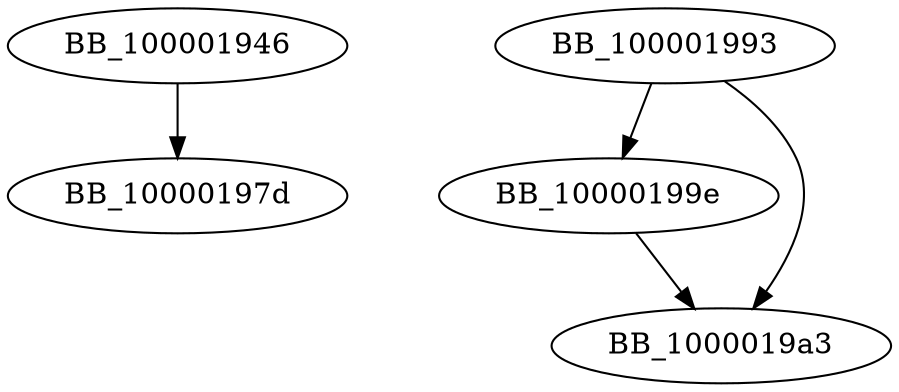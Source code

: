 DiGraph __ZN9ConverterC2EPhm{
BB_100001946->BB_10000197d
BB_100001993->BB_10000199e
BB_100001993->BB_1000019a3
BB_10000199e->BB_1000019a3
}
